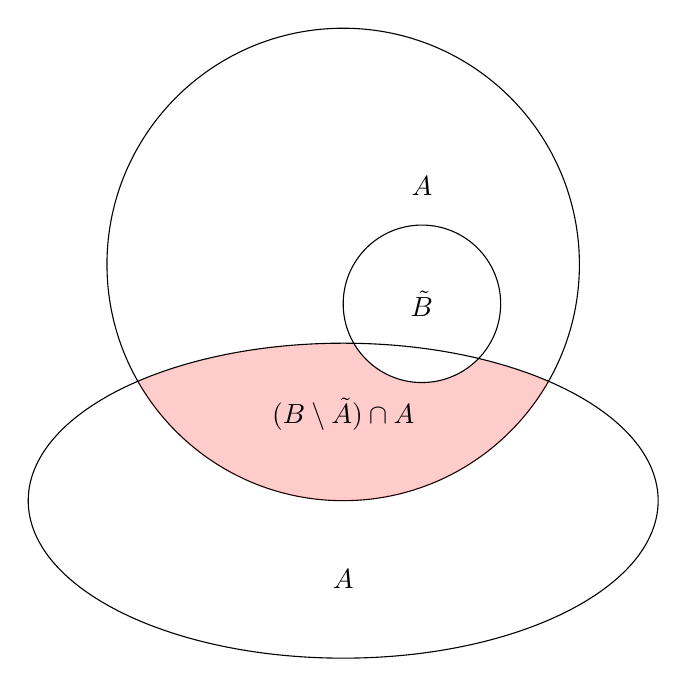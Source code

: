 \begin{tikzpicture}
\draw (0,0)node[yshift=1cm,xshift=1cm]{\(A\) } circle (3cm);
\begin{scope}
   \clip (0,0) circle (3cm);
   \fill[ opacity=0.2,red] (0,-3) ellipse (4cm and 2cm);
 \end{scope}
 \begin{scope}
   \clip (1,-0.5)  circle (1cm);
   \fill[white] (0,-3) ellipse (4cm and 2cm);
 \end{scope}
 \draw (0,-3)node[yshift=-1cm]{\(A\) } ellipse (4cm and 2cm);
 \draw (1,-0.5)node{\(\tilde{B}\) }  circle (1cm);
 \draw (0,-1.9) node{\((B\setminus\tilde{A})\cap A\) };
\end{tikzpicture}